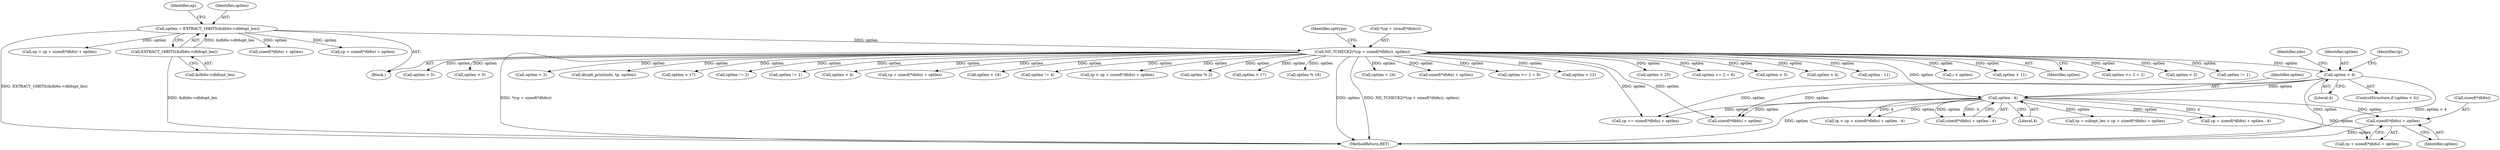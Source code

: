 digraph "0_tcpdump_11b426ee05eb62ed103218526f1fa616851c43ce@API" {
"1001521" [label="(Call,sizeof(*dh6o) + optlen)"];
"1001496" [label="(Call,optlen - 4)"];
"1001471" [label="(Call,optlen < 4)"];
"1000205" [label="(Call,ND_TCHECK2(*(cp + sizeof(*dh6o)), optlen))"];
"1000171" [label="(Call,optlen = EXTRACT_16BITS(&dh6o->dh6opt_len))"];
"1000173" [label="(Call,EXTRACT_16BITS(&dh6o->dh6opt_len))"];
"1001519" [label="(Call,cp + sizeof(*dh6o) + optlen)"];
"1001471" [label="(Call,optlen < 4)"];
"1000180" [label="(Identifier,ep)"];
"1001711" [label="(Call,cp += sizeof(*dh6o) + optlen)"];
"1001515" [label="(Call,tp + subopt_len > cp + sizeof(*dh6o) + optlen)"];
"1001173" [label="(Call,optlen < 25)"];
"1000241" [label="(Call,optlen >= 2 + 6)"];
"1001592" [label="(Call,optlen < 3)"];
"1001267" [label="(Call,optlen < 4)"];
"1000174" [label="(Call,&dh6o->dh6opt_len)"];
"1000688" [label="(Call,optlen - 11)"];
"1000872" [label="(Call,i < optlen)"];
"1000575" [label="(Call,optlen < 11)"];
"1000212" [label="(Identifier,optlen)"];
"1000335" [label="(Call,optlen >= 2 + 2)"];
"1000183" [label="(Call,sizeof(*dh6o) + optlen)"];
"1001522" [label="(Call,sizeof(*dh6o))"];
"1001490" [label="(Call,cp + sizeof(*dh6o) + optlen - 4)"];
"1000205" [label="(Call,ND_TCHECK2(*(cp + sizeof(*dh6o)), optlen))"];
"1001473" [label="(Literal,4)"];
"1001472" [label="(Identifier,optlen)"];
"1000219" [label="(Call,optlen < 2)"];
"1001525" [label="(Identifier,optlen)"];
"1000214" [label="(Identifier,opttype)"];
"1000895" [label="(Call,optlen != 1)"];
"1001671" [label="(Call,optlen < 5)"];
"1001497" [label="(Identifier,optlen)"];
"1001399" [label="(Call,optlen > 0)"];
"1000181" [label="(Call,cp + sizeof(*dh6o) + optlen)"];
"1001713" [label="(Call,sizeof(*dh6o) + optlen)"];
"1000206" [label="(Call,*(cp + sizeof(*dh6o)))"];
"1001041" [label="(Call,optlen < 2)"];
"1000564" [label="(Call,dhcp6_print(ndo, tp, optlen))"];
"1001496" [label="(Call,optlen - 4)"];
"1001373" [label="(Call,optlen > 17)"];
"1001481" [label="(Identifier,tp)"];
"1000528" [label="(Call,optlen != 2)"];
"1000502" [label="(Call,optlen != 1)"];
"1001130" [label="(Call,optlen < 4)"];
"1001470" [label="(ControlStructure,if (optlen < 4))"];
"1001006" [label="(Call,cp + sizeof(*dh6o) + optlen)"];
"1001416" [label="(Call,optlen < 16)"];
"1000172" [label="(Identifier,optlen)"];
"1000171" [label="(Call,optlen = EXTRACT_16BITS(&dh6o->dh6opt_len))"];
"1001521" [label="(Call,sizeof(*dh6o) + optlen)"];
"1001477" [label="(Identifier,ndo)"];
"1000173" [label="(Call,EXTRACT_16BITS(&dh6o->dh6opt_len))"];
"1001241" [label="(Call,optlen != 4)"];
"1001004" [label="(Call,tp < cp + sizeof(*dh6o) + optlen)"];
"1000455" [label="(Call,optlen % 2)"];
"1001318" [label="(Call,optlen < 17)"];
"1000952" [label="(Call,optlen % 16)"];
"1001724" [label="(MethodReturn,RET)"];
"1000391" [label="(Call,optlen < 24)"];
"1000179" [label="(Call,ep < cp + sizeof(*dh6o) + optlen)"];
"1001492" [label="(Call,sizeof(*dh6o) + optlen - 4)"];
"1001488" [label="(Call,tp < cp + sizeof(*dh6o) + optlen - 4)"];
"1000153" [label="(Block,)"];
"1001008" [label="(Call,sizeof(*dh6o) + optlen)"];
"1000293" [label="(Call,optlen >= 2 + 8)"];
"1001072" [label="(Call,optlen < 12)"];
"1001498" [label="(Literal,4)"];
"1001521" -> "1001519"  [label="AST: "];
"1001521" -> "1001525"  [label="CFG: "];
"1001522" -> "1001521"  [label="AST: "];
"1001525" -> "1001521"  [label="AST: "];
"1001519" -> "1001521"  [label="CFG: "];
"1001521" -> "1001724"  [label="DDG: optlen"];
"1001496" -> "1001521"  [label="DDG: optlen"];
"1001496" -> "1001492"  [label="AST: "];
"1001496" -> "1001498"  [label="CFG: "];
"1001497" -> "1001496"  [label="AST: "];
"1001498" -> "1001496"  [label="AST: "];
"1001492" -> "1001496"  [label="CFG: "];
"1001496" -> "1001724"  [label="DDG: optlen"];
"1001496" -> "1001488"  [label="DDG: optlen"];
"1001496" -> "1001488"  [label="DDG: 4"];
"1001496" -> "1001490"  [label="DDG: optlen"];
"1001496" -> "1001490"  [label="DDG: 4"];
"1001496" -> "1001492"  [label="DDG: optlen"];
"1001496" -> "1001492"  [label="DDG: 4"];
"1001471" -> "1001496"  [label="DDG: optlen"];
"1000205" -> "1001496"  [label="DDG: optlen"];
"1001496" -> "1001515"  [label="DDG: optlen"];
"1001496" -> "1001519"  [label="DDG: optlen"];
"1001496" -> "1001711"  [label="DDG: optlen"];
"1001496" -> "1001713"  [label="DDG: optlen"];
"1001471" -> "1001470"  [label="AST: "];
"1001471" -> "1001473"  [label="CFG: "];
"1001472" -> "1001471"  [label="AST: "];
"1001473" -> "1001471"  [label="AST: "];
"1001477" -> "1001471"  [label="CFG: "];
"1001481" -> "1001471"  [label="CFG: "];
"1001471" -> "1001724"  [label="DDG: optlen"];
"1001471" -> "1001724"  [label="DDG: optlen < 4"];
"1000205" -> "1001471"  [label="DDG: optlen"];
"1001471" -> "1001711"  [label="DDG: optlen"];
"1001471" -> "1001713"  [label="DDG: optlen"];
"1000205" -> "1000153"  [label="AST: "];
"1000205" -> "1000212"  [label="CFG: "];
"1000206" -> "1000205"  [label="AST: "];
"1000212" -> "1000205"  [label="AST: "];
"1000214" -> "1000205"  [label="CFG: "];
"1000205" -> "1001724"  [label="DDG: *(cp + sizeof(*dh6o))"];
"1000205" -> "1001724"  [label="DDG: optlen"];
"1000205" -> "1001724"  [label="DDG: ND_TCHECK2(*(cp + sizeof(*dh6o)), optlen)"];
"1000171" -> "1000205"  [label="DDG: optlen"];
"1000205" -> "1000219"  [label="DDG: optlen"];
"1000205" -> "1000241"  [label="DDG: optlen"];
"1000205" -> "1000293"  [label="DDG: optlen"];
"1000205" -> "1000335"  [label="DDG: optlen"];
"1000205" -> "1000391"  [label="DDG: optlen"];
"1000205" -> "1000455"  [label="DDG: optlen"];
"1000205" -> "1000502"  [label="DDG: optlen"];
"1000205" -> "1000528"  [label="DDG: optlen"];
"1000205" -> "1000564"  [label="DDG: optlen"];
"1000205" -> "1000575"  [label="DDG: optlen"];
"1000205" -> "1000688"  [label="DDG: optlen"];
"1000205" -> "1000872"  [label="DDG: optlen"];
"1000205" -> "1000895"  [label="DDG: optlen"];
"1000205" -> "1000952"  [label="DDG: optlen"];
"1000205" -> "1001004"  [label="DDG: optlen"];
"1000205" -> "1001006"  [label="DDG: optlen"];
"1000205" -> "1001008"  [label="DDG: optlen"];
"1000205" -> "1001041"  [label="DDG: optlen"];
"1000205" -> "1001072"  [label="DDG: optlen"];
"1000205" -> "1001130"  [label="DDG: optlen"];
"1000205" -> "1001173"  [label="DDG: optlen"];
"1000205" -> "1001241"  [label="DDG: optlen"];
"1000205" -> "1001267"  [label="DDG: optlen"];
"1000205" -> "1001318"  [label="DDG: optlen"];
"1000205" -> "1001373"  [label="DDG: optlen"];
"1000205" -> "1001399"  [label="DDG: optlen"];
"1000205" -> "1001416"  [label="DDG: optlen"];
"1000205" -> "1001592"  [label="DDG: optlen"];
"1000205" -> "1001671"  [label="DDG: optlen"];
"1000205" -> "1001711"  [label="DDG: optlen"];
"1000205" -> "1001713"  [label="DDG: optlen"];
"1000171" -> "1000153"  [label="AST: "];
"1000171" -> "1000173"  [label="CFG: "];
"1000172" -> "1000171"  [label="AST: "];
"1000173" -> "1000171"  [label="AST: "];
"1000180" -> "1000171"  [label="CFG: "];
"1000171" -> "1001724"  [label="DDG: EXTRACT_16BITS(&dh6o->dh6opt_len)"];
"1000173" -> "1000171"  [label="DDG: &dh6o->dh6opt_len"];
"1000171" -> "1000179"  [label="DDG: optlen"];
"1000171" -> "1000181"  [label="DDG: optlen"];
"1000171" -> "1000183"  [label="DDG: optlen"];
"1000173" -> "1000174"  [label="CFG: "];
"1000174" -> "1000173"  [label="AST: "];
"1000173" -> "1001724"  [label="DDG: &dh6o->dh6opt_len"];
}
